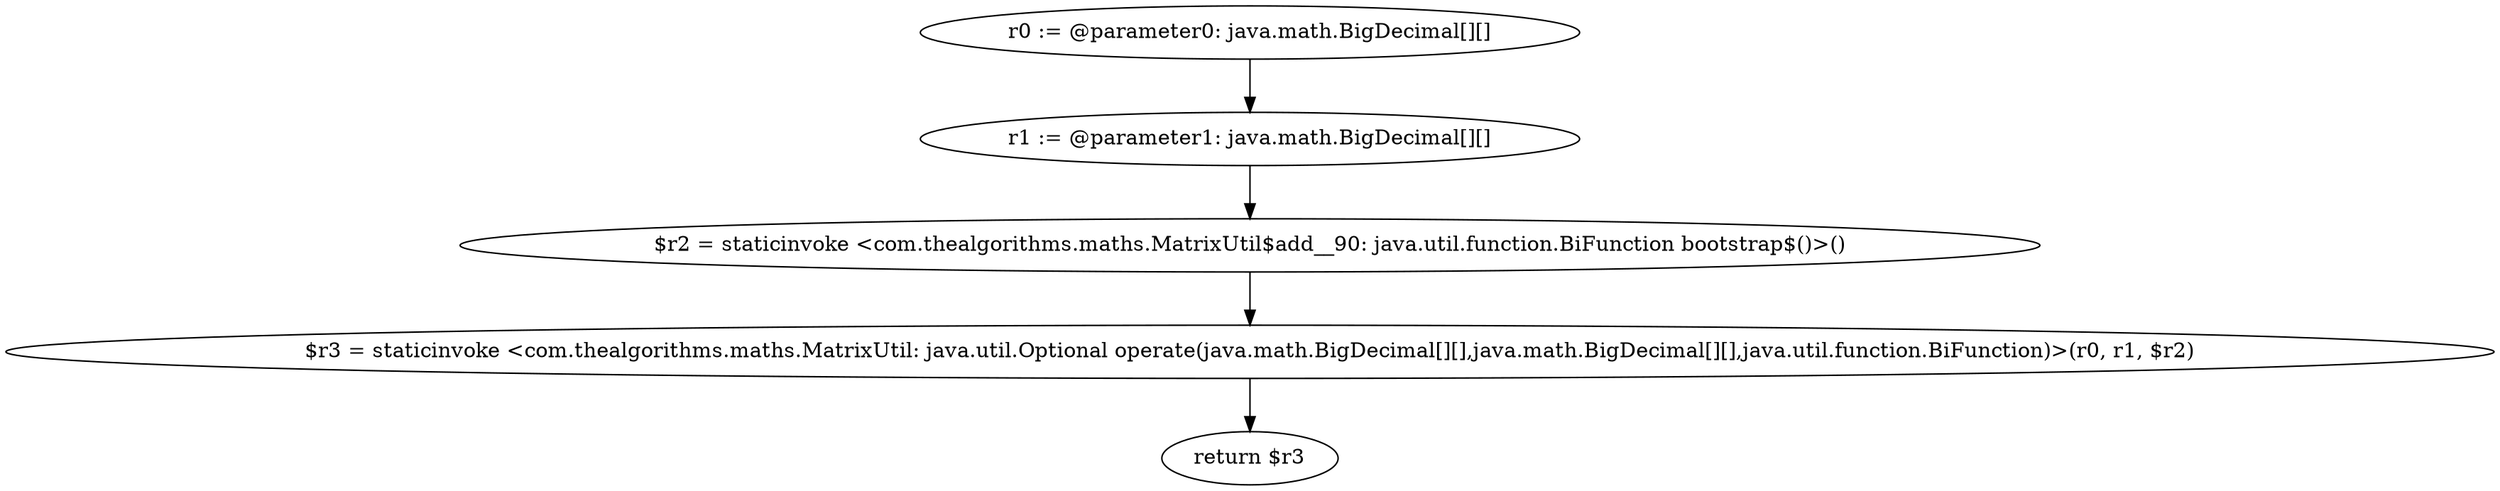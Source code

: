 digraph "unitGraph" {
    "r0 := @parameter0: java.math.BigDecimal[][]"
    "r1 := @parameter1: java.math.BigDecimal[][]"
    "$r2 = staticinvoke <com.thealgorithms.maths.MatrixUtil$add__90: java.util.function.BiFunction bootstrap$()>()"
    "$r3 = staticinvoke <com.thealgorithms.maths.MatrixUtil: java.util.Optional operate(java.math.BigDecimal[][],java.math.BigDecimal[][],java.util.function.BiFunction)>(r0, r1, $r2)"
    "return $r3"
    "r0 := @parameter0: java.math.BigDecimal[][]"->"r1 := @parameter1: java.math.BigDecimal[][]";
    "r1 := @parameter1: java.math.BigDecimal[][]"->"$r2 = staticinvoke <com.thealgorithms.maths.MatrixUtil$add__90: java.util.function.BiFunction bootstrap$()>()";
    "$r2 = staticinvoke <com.thealgorithms.maths.MatrixUtil$add__90: java.util.function.BiFunction bootstrap$()>()"->"$r3 = staticinvoke <com.thealgorithms.maths.MatrixUtil: java.util.Optional operate(java.math.BigDecimal[][],java.math.BigDecimal[][],java.util.function.BiFunction)>(r0, r1, $r2)";
    "$r3 = staticinvoke <com.thealgorithms.maths.MatrixUtil: java.util.Optional operate(java.math.BigDecimal[][],java.math.BigDecimal[][],java.util.function.BiFunction)>(r0, r1, $r2)"->"return $r3";
}
